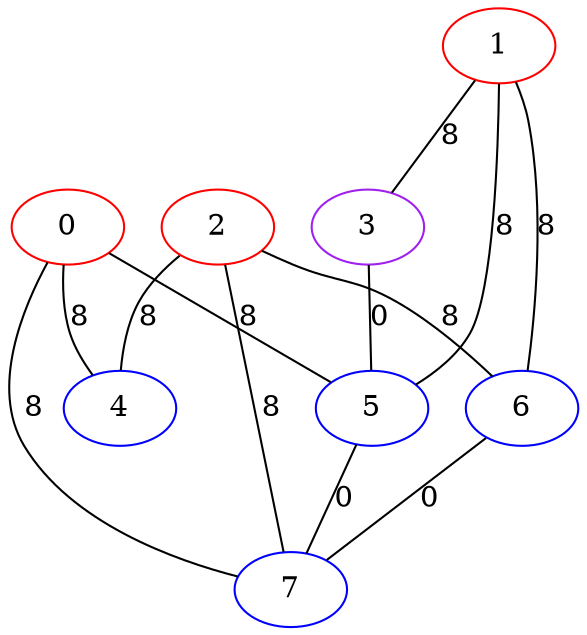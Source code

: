 graph "" {
0 [color=red, weight=1];
1 [color=red, weight=1];
2 [color=red, weight=1];
3 [color=purple, weight=4];
4 [color=blue, weight=3];
5 [color=blue, weight=3];
6 [color=blue, weight=3];
7 [color=blue, weight=3];
0 -- 4  [key=0, label=8];
0 -- 5  [key=0, label=8];
0 -- 7  [key=0, label=8];
1 -- 3  [key=0, label=8];
1 -- 5  [key=0, label=8];
1 -- 6  [key=0, label=8];
2 -- 4  [key=0, label=8];
2 -- 6  [key=0, label=8];
2 -- 7  [key=0, label=8];
3 -- 5  [key=0, label=0];
5 -- 7  [key=0, label=0];
6 -- 7  [key=0, label=0];
}
